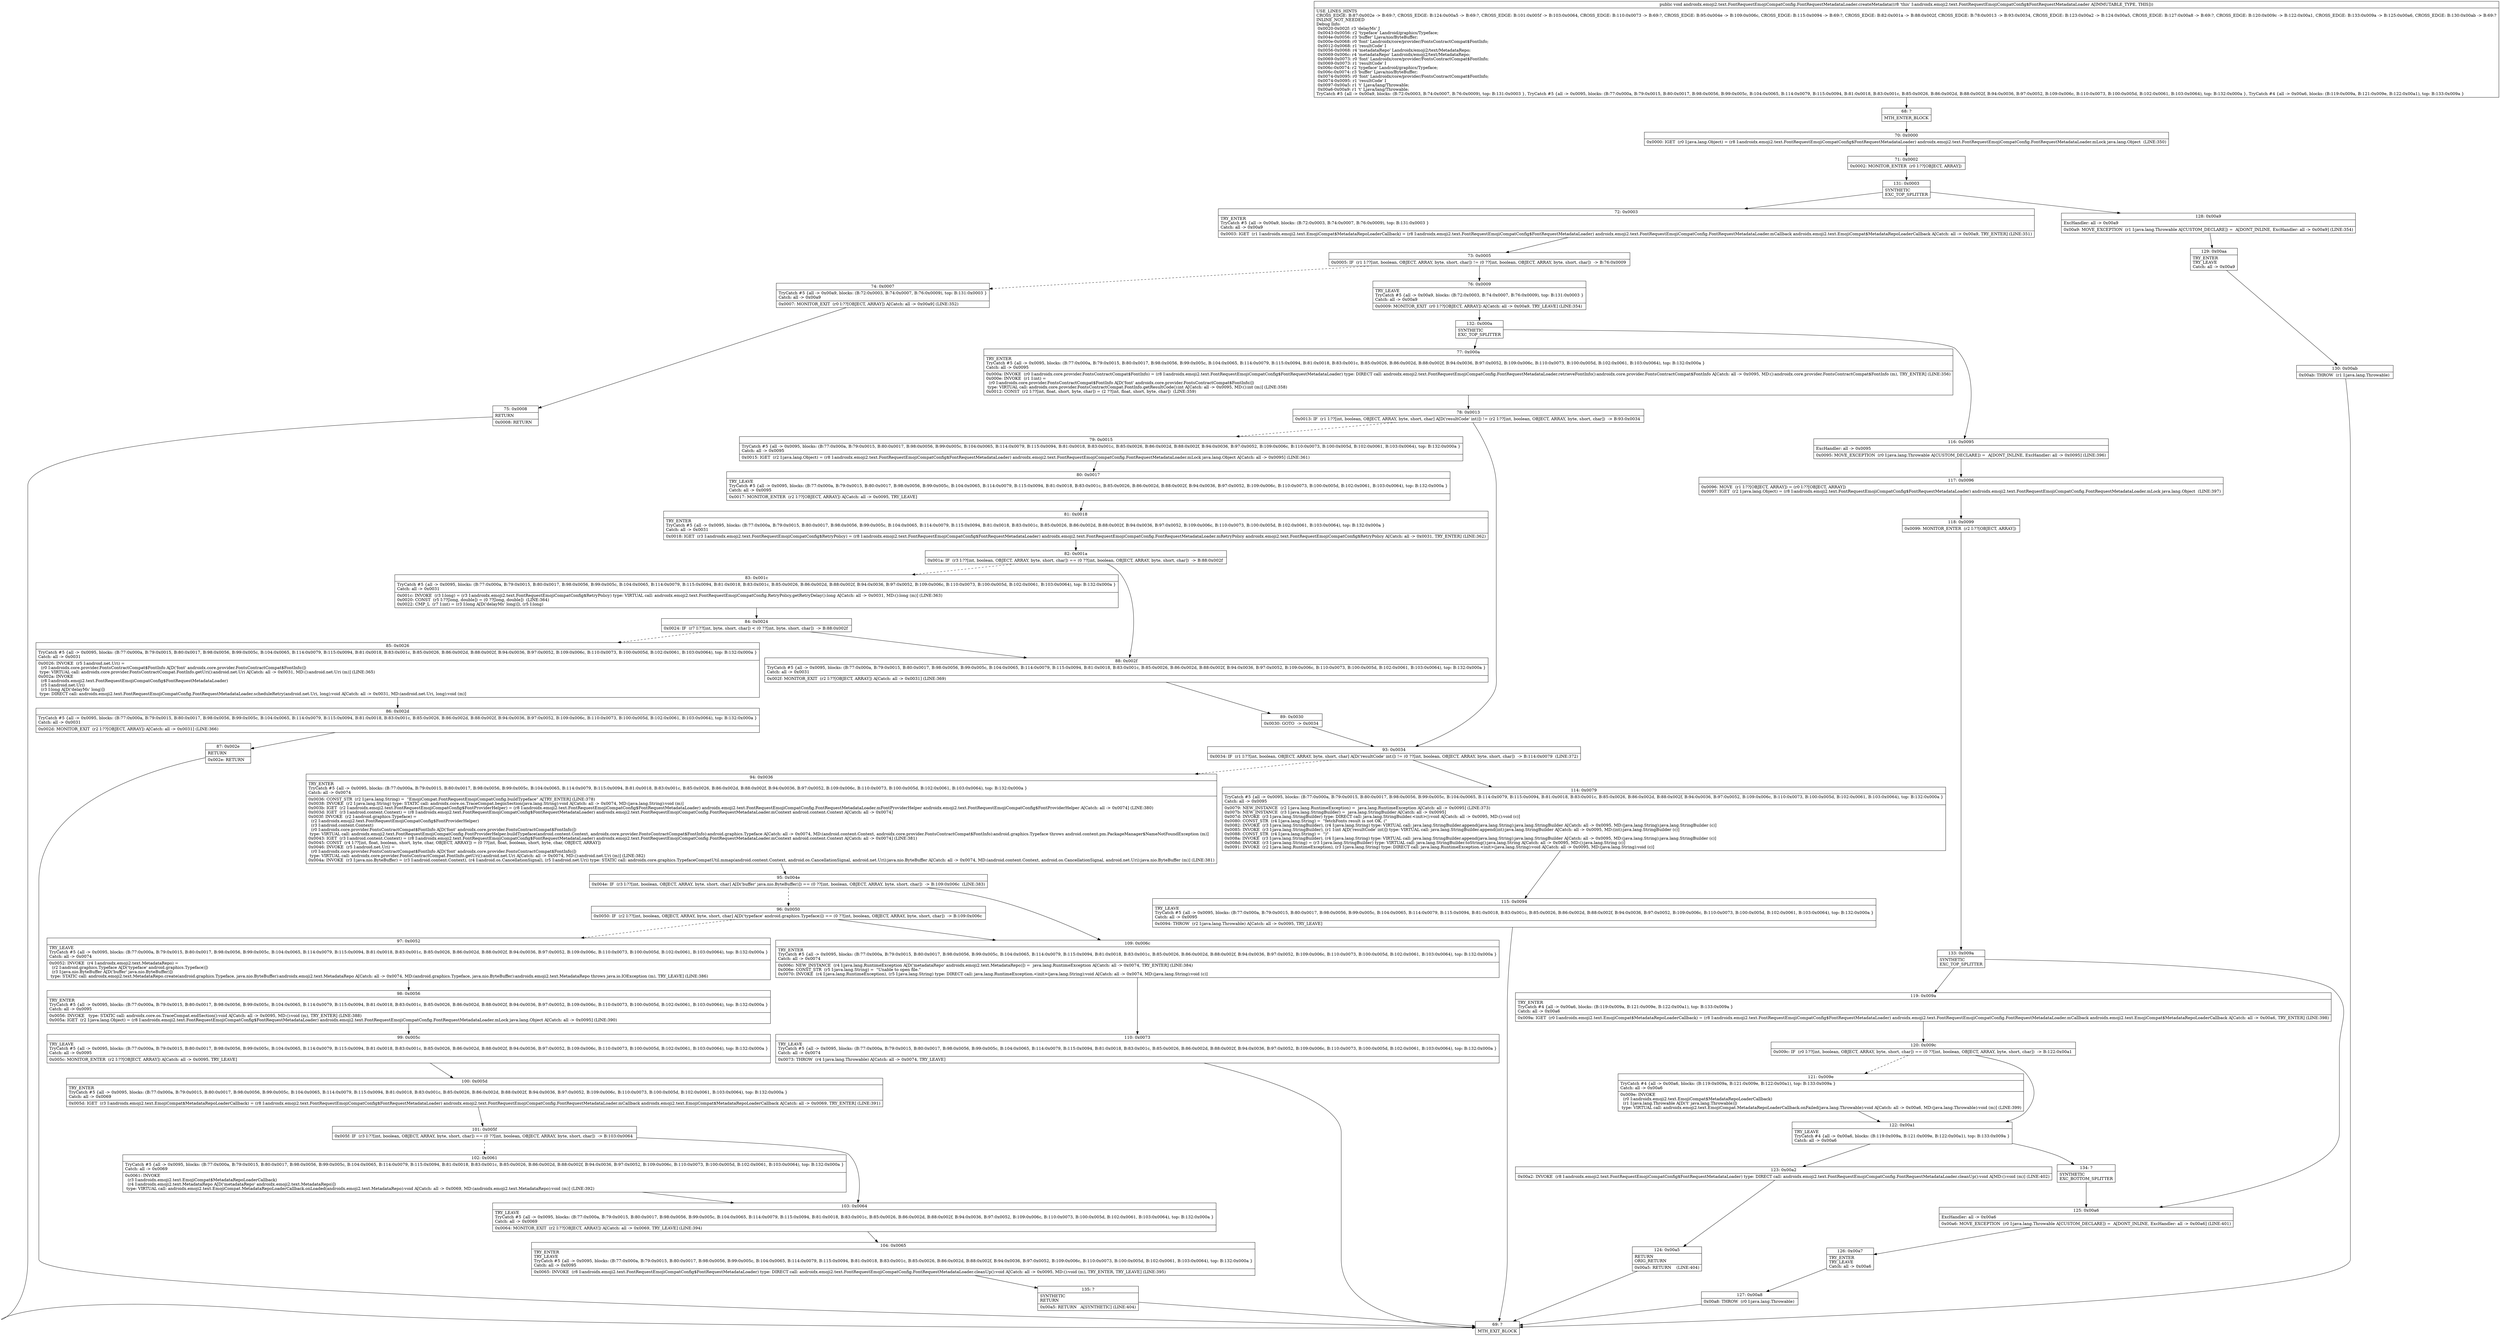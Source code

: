 digraph "CFG forandroidx.emoji2.text.FontRequestEmojiCompatConfig.FontRequestMetadataLoader.createMetadata()V" {
Node_68 [shape=record,label="{68\:\ ?|MTH_ENTER_BLOCK\l}"];
Node_70 [shape=record,label="{70\:\ 0x0000|0x0000: IGET  (r0 I:java.lang.Object) = (r8 I:androidx.emoji2.text.FontRequestEmojiCompatConfig$FontRequestMetadataLoader) androidx.emoji2.text.FontRequestEmojiCompatConfig.FontRequestMetadataLoader.mLock java.lang.Object  (LINE:350)\l}"];
Node_71 [shape=record,label="{71\:\ 0x0002|0x0002: MONITOR_ENTER  (r0 I:??[OBJECT, ARRAY]) \l}"];
Node_131 [shape=record,label="{131\:\ 0x0003|SYNTHETIC\lEXC_TOP_SPLITTER\l}"];
Node_72 [shape=record,label="{72\:\ 0x0003|TRY_ENTER\lTryCatch #5 \{all \-\> 0x00a9, blocks: (B:72:0x0003, B:74:0x0007, B:76:0x0009), top: B:131:0x0003 \}\lCatch: all \-\> 0x00a9\l|0x0003: IGET  (r1 I:androidx.emoji2.text.EmojiCompat$MetadataRepoLoaderCallback) = (r8 I:androidx.emoji2.text.FontRequestEmojiCompatConfig$FontRequestMetadataLoader) androidx.emoji2.text.FontRequestEmojiCompatConfig.FontRequestMetadataLoader.mCallback androidx.emoji2.text.EmojiCompat$MetadataRepoLoaderCallback A[Catch: all \-\> 0x00a9, TRY_ENTER] (LINE:351)\l}"];
Node_73 [shape=record,label="{73\:\ 0x0005|0x0005: IF  (r1 I:??[int, boolean, OBJECT, ARRAY, byte, short, char]) != (0 ??[int, boolean, OBJECT, ARRAY, byte, short, char])  \-\> B:76:0x0009 \l}"];
Node_74 [shape=record,label="{74\:\ 0x0007|TryCatch #5 \{all \-\> 0x00a9, blocks: (B:72:0x0003, B:74:0x0007, B:76:0x0009), top: B:131:0x0003 \}\lCatch: all \-\> 0x00a9\l|0x0007: MONITOR_EXIT  (r0 I:??[OBJECT, ARRAY]) A[Catch: all \-\> 0x00a9] (LINE:352)\l}"];
Node_75 [shape=record,label="{75\:\ 0x0008|RETURN\l|0x0008: RETURN   \l}"];
Node_69 [shape=record,label="{69\:\ ?|MTH_EXIT_BLOCK\l}"];
Node_76 [shape=record,label="{76\:\ 0x0009|TRY_LEAVE\lTryCatch #5 \{all \-\> 0x00a9, blocks: (B:72:0x0003, B:74:0x0007, B:76:0x0009), top: B:131:0x0003 \}\lCatch: all \-\> 0x00a9\l|0x0009: MONITOR_EXIT  (r0 I:??[OBJECT, ARRAY]) A[Catch: all \-\> 0x00a9, TRY_LEAVE] (LINE:354)\l}"];
Node_132 [shape=record,label="{132\:\ 0x000a|SYNTHETIC\lEXC_TOP_SPLITTER\l}"];
Node_77 [shape=record,label="{77\:\ 0x000a|TRY_ENTER\lTryCatch #5 \{all \-\> 0x0095, blocks: (B:77:0x000a, B:79:0x0015, B:80:0x0017, B:98:0x0056, B:99:0x005c, B:104:0x0065, B:114:0x0079, B:115:0x0094, B:81:0x0018, B:83:0x001c, B:85:0x0026, B:86:0x002d, B:88:0x002f, B:94:0x0036, B:97:0x0052, B:109:0x006c, B:110:0x0073, B:100:0x005d, B:102:0x0061, B:103:0x0064), top: B:132:0x000a \}\lCatch: all \-\> 0x0095\l|0x000a: INVOKE  (r0 I:androidx.core.provider.FontsContractCompat$FontInfo) = (r8 I:androidx.emoji2.text.FontRequestEmojiCompatConfig$FontRequestMetadataLoader) type: DIRECT call: androidx.emoji2.text.FontRequestEmojiCompatConfig.FontRequestMetadataLoader.retrieveFontInfo():androidx.core.provider.FontsContractCompat$FontInfo A[Catch: all \-\> 0x0095, MD:():androidx.core.provider.FontsContractCompat$FontInfo (m), TRY_ENTER] (LINE:356)\l0x000e: INVOKE  (r1 I:int) = \l  (r0 I:androidx.core.provider.FontsContractCompat$FontInfo A[D('font' androidx.core.provider.FontsContractCompat$FontInfo)])\l type: VIRTUAL call: androidx.core.provider.FontsContractCompat.FontInfo.getResultCode():int A[Catch: all \-\> 0x0095, MD:():int (m)] (LINE:358)\l0x0012: CONST  (r2 I:??[int, float, short, byte, char]) = (2 ??[int, float, short, byte, char])  (LINE:359)\l}"];
Node_78 [shape=record,label="{78\:\ 0x0013|0x0013: IF  (r1 I:??[int, boolean, OBJECT, ARRAY, byte, short, char] A[D('resultCode' int)]) != (r2 I:??[int, boolean, OBJECT, ARRAY, byte, short, char])  \-\> B:93:0x0034 \l}"];
Node_79 [shape=record,label="{79\:\ 0x0015|TryCatch #5 \{all \-\> 0x0095, blocks: (B:77:0x000a, B:79:0x0015, B:80:0x0017, B:98:0x0056, B:99:0x005c, B:104:0x0065, B:114:0x0079, B:115:0x0094, B:81:0x0018, B:83:0x001c, B:85:0x0026, B:86:0x002d, B:88:0x002f, B:94:0x0036, B:97:0x0052, B:109:0x006c, B:110:0x0073, B:100:0x005d, B:102:0x0061, B:103:0x0064), top: B:132:0x000a \}\lCatch: all \-\> 0x0095\l|0x0015: IGET  (r2 I:java.lang.Object) = (r8 I:androidx.emoji2.text.FontRequestEmojiCompatConfig$FontRequestMetadataLoader) androidx.emoji2.text.FontRequestEmojiCompatConfig.FontRequestMetadataLoader.mLock java.lang.Object A[Catch: all \-\> 0x0095] (LINE:361)\l}"];
Node_80 [shape=record,label="{80\:\ 0x0017|TRY_LEAVE\lTryCatch #5 \{all \-\> 0x0095, blocks: (B:77:0x000a, B:79:0x0015, B:80:0x0017, B:98:0x0056, B:99:0x005c, B:104:0x0065, B:114:0x0079, B:115:0x0094, B:81:0x0018, B:83:0x001c, B:85:0x0026, B:86:0x002d, B:88:0x002f, B:94:0x0036, B:97:0x0052, B:109:0x006c, B:110:0x0073, B:100:0x005d, B:102:0x0061, B:103:0x0064), top: B:132:0x000a \}\lCatch: all \-\> 0x0095\l|0x0017: MONITOR_ENTER  (r2 I:??[OBJECT, ARRAY]) A[Catch: all \-\> 0x0095, TRY_LEAVE]\l}"];
Node_81 [shape=record,label="{81\:\ 0x0018|TRY_ENTER\lTryCatch #5 \{all \-\> 0x0095, blocks: (B:77:0x000a, B:79:0x0015, B:80:0x0017, B:98:0x0056, B:99:0x005c, B:104:0x0065, B:114:0x0079, B:115:0x0094, B:81:0x0018, B:83:0x001c, B:85:0x0026, B:86:0x002d, B:88:0x002f, B:94:0x0036, B:97:0x0052, B:109:0x006c, B:110:0x0073, B:100:0x005d, B:102:0x0061, B:103:0x0064), top: B:132:0x000a \}\lCatch: all \-\> 0x0031\l|0x0018: IGET  (r3 I:androidx.emoji2.text.FontRequestEmojiCompatConfig$RetryPolicy) = (r8 I:androidx.emoji2.text.FontRequestEmojiCompatConfig$FontRequestMetadataLoader) androidx.emoji2.text.FontRequestEmojiCompatConfig.FontRequestMetadataLoader.mRetryPolicy androidx.emoji2.text.FontRequestEmojiCompatConfig$RetryPolicy A[Catch: all \-\> 0x0031, TRY_ENTER] (LINE:362)\l}"];
Node_82 [shape=record,label="{82\:\ 0x001a|0x001a: IF  (r3 I:??[int, boolean, OBJECT, ARRAY, byte, short, char]) == (0 ??[int, boolean, OBJECT, ARRAY, byte, short, char])  \-\> B:88:0x002f \l}"];
Node_83 [shape=record,label="{83\:\ 0x001c|TryCatch #5 \{all \-\> 0x0095, blocks: (B:77:0x000a, B:79:0x0015, B:80:0x0017, B:98:0x0056, B:99:0x005c, B:104:0x0065, B:114:0x0079, B:115:0x0094, B:81:0x0018, B:83:0x001c, B:85:0x0026, B:86:0x002d, B:88:0x002f, B:94:0x0036, B:97:0x0052, B:109:0x006c, B:110:0x0073, B:100:0x005d, B:102:0x0061, B:103:0x0064), top: B:132:0x000a \}\lCatch: all \-\> 0x0031\l|0x001c: INVOKE  (r3 I:long) = (r3 I:androidx.emoji2.text.FontRequestEmojiCompatConfig$RetryPolicy) type: VIRTUAL call: androidx.emoji2.text.FontRequestEmojiCompatConfig.RetryPolicy.getRetryDelay():long A[Catch: all \-\> 0x0031, MD:():long (m)] (LINE:363)\l0x0020: CONST  (r5 I:??[long, double]) = (0 ??[long, double])  (LINE:364)\l0x0022: CMP_L  (r7 I:int) = (r3 I:long A[D('delayMs' long)]), (r5 I:long) \l}"];
Node_84 [shape=record,label="{84\:\ 0x0024|0x0024: IF  (r7 I:??[int, byte, short, char]) \< (0 ??[int, byte, short, char])  \-\> B:88:0x002f \l}"];
Node_85 [shape=record,label="{85\:\ 0x0026|TryCatch #5 \{all \-\> 0x0095, blocks: (B:77:0x000a, B:79:0x0015, B:80:0x0017, B:98:0x0056, B:99:0x005c, B:104:0x0065, B:114:0x0079, B:115:0x0094, B:81:0x0018, B:83:0x001c, B:85:0x0026, B:86:0x002d, B:88:0x002f, B:94:0x0036, B:97:0x0052, B:109:0x006c, B:110:0x0073, B:100:0x005d, B:102:0x0061, B:103:0x0064), top: B:132:0x000a \}\lCatch: all \-\> 0x0031\l|0x0026: INVOKE  (r5 I:android.net.Uri) = \l  (r0 I:androidx.core.provider.FontsContractCompat$FontInfo A[D('font' androidx.core.provider.FontsContractCompat$FontInfo)])\l type: VIRTUAL call: androidx.core.provider.FontsContractCompat.FontInfo.getUri():android.net.Uri A[Catch: all \-\> 0x0031, MD:():android.net.Uri (m)] (LINE:365)\l0x002a: INVOKE  \l  (r8 I:androidx.emoji2.text.FontRequestEmojiCompatConfig$FontRequestMetadataLoader)\l  (r5 I:android.net.Uri)\l  (r3 I:long A[D('delayMs' long)])\l type: DIRECT call: androidx.emoji2.text.FontRequestEmojiCompatConfig.FontRequestMetadataLoader.scheduleRetry(android.net.Uri, long):void A[Catch: all \-\> 0x0031, MD:(android.net.Uri, long):void (m)]\l}"];
Node_86 [shape=record,label="{86\:\ 0x002d|TryCatch #5 \{all \-\> 0x0095, blocks: (B:77:0x000a, B:79:0x0015, B:80:0x0017, B:98:0x0056, B:99:0x005c, B:104:0x0065, B:114:0x0079, B:115:0x0094, B:81:0x0018, B:83:0x001c, B:85:0x0026, B:86:0x002d, B:88:0x002f, B:94:0x0036, B:97:0x0052, B:109:0x006c, B:110:0x0073, B:100:0x005d, B:102:0x0061, B:103:0x0064), top: B:132:0x000a \}\lCatch: all \-\> 0x0031\l|0x002d: MONITOR_EXIT  (r2 I:??[OBJECT, ARRAY]) A[Catch: all \-\> 0x0031] (LINE:366)\l}"];
Node_87 [shape=record,label="{87\:\ 0x002e|RETURN\l|0x002e: RETURN   \l}"];
Node_88 [shape=record,label="{88\:\ 0x002f|TryCatch #5 \{all \-\> 0x0095, blocks: (B:77:0x000a, B:79:0x0015, B:80:0x0017, B:98:0x0056, B:99:0x005c, B:104:0x0065, B:114:0x0079, B:115:0x0094, B:81:0x0018, B:83:0x001c, B:85:0x0026, B:86:0x002d, B:88:0x002f, B:94:0x0036, B:97:0x0052, B:109:0x006c, B:110:0x0073, B:100:0x005d, B:102:0x0061, B:103:0x0064), top: B:132:0x000a \}\lCatch: all \-\> 0x0031\l|0x002f: MONITOR_EXIT  (r2 I:??[OBJECT, ARRAY]) A[Catch: all \-\> 0x0031] (LINE:369)\l}"];
Node_89 [shape=record,label="{89\:\ 0x0030|0x0030: GOTO  \-\> 0x0034 \l}"];
Node_93 [shape=record,label="{93\:\ 0x0034|0x0034: IF  (r1 I:??[int, boolean, OBJECT, ARRAY, byte, short, char] A[D('resultCode' int)]) != (0 ??[int, boolean, OBJECT, ARRAY, byte, short, char])  \-\> B:114:0x0079  (LINE:372)\l}"];
Node_94 [shape=record,label="{94\:\ 0x0036|TRY_ENTER\lTryCatch #5 \{all \-\> 0x0095, blocks: (B:77:0x000a, B:79:0x0015, B:80:0x0017, B:98:0x0056, B:99:0x005c, B:104:0x0065, B:114:0x0079, B:115:0x0094, B:81:0x0018, B:83:0x001c, B:85:0x0026, B:86:0x002d, B:88:0x002f, B:94:0x0036, B:97:0x0052, B:109:0x006c, B:110:0x0073, B:100:0x005d, B:102:0x0061, B:103:0x0064), top: B:132:0x000a \}\lCatch: all \-\> 0x0074\l|0x0036: CONST_STR  (r2 I:java.lang.String) =  \"EmojiCompat.FontRequestEmojiCompatConfig.buildTypeface\" A[TRY_ENTER] (LINE:378)\l0x0038: INVOKE  (r2 I:java.lang.String) type: STATIC call: androidx.core.os.TraceCompat.beginSection(java.lang.String):void A[Catch: all \-\> 0x0074, MD:(java.lang.String):void (m)]\l0x003b: IGET  (r2 I:androidx.emoji2.text.FontRequestEmojiCompatConfig$FontProviderHelper) = (r8 I:androidx.emoji2.text.FontRequestEmojiCompatConfig$FontRequestMetadataLoader) androidx.emoji2.text.FontRequestEmojiCompatConfig.FontRequestMetadataLoader.mFontProviderHelper androidx.emoji2.text.FontRequestEmojiCompatConfig$FontProviderHelper A[Catch: all \-\> 0x0074] (LINE:380)\l0x003d: IGET  (r3 I:android.content.Context) = (r8 I:androidx.emoji2.text.FontRequestEmojiCompatConfig$FontRequestMetadataLoader) androidx.emoji2.text.FontRequestEmojiCompatConfig.FontRequestMetadataLoader.mContext android.content.Context A[Catch: all \-\> 0x0074]\l0x003f: INVOKE  (r2 I:android.graphics.Typeface) = \l  (r2 I:androidx.emoji2.text.FontRequestEmojiCompatConfig$FontProviderHelper)\l  (r3 I:android.content.Context)\l  (r0 I:androidx.core.provider.FontsContractCompat$FontInfo A[D('font' androidx.core.provider.FontsContractCompat$FontInfo)])\l type: VIRTUAL call: androidx.emoji2.text.FontRequestEmojiCompatConfig.FontProviderHelper.buildTypeface(android.content.Context, androidx.core.provider.FontsContractCompat$FontInfo):android.graphics.Typeface A[Catch: all \-\> 0x0074, MD:(android.content.Context, androidx.core.provider.FontsContractCompat$FontInfo):android.graphics.Typeface throws android.content.pm.PackageManager$NameNotFoundException (m)]\l0x0043: IGET  (r3 I:android.content.Context) = (r8 I:androidx.emoji2.text.FontRequestEmojiCompatConfig$FontRequestMetadataLoader) androidx.emoji2.text.FontRequestEmojiCompatConfig.FontRequestMetadataLoader.mContext android.content.Context A[Catch: all \-\> 0x0074] (LINE:381)\l0x0045: CONST  (r4 I:??[int, float, boolean, short, byte, char, OBJECT, ARRAY]) = (0 ??[int, float, boolean, short, byte, char, OBJECT, ARRAY]) \l0x0046: INVOKE  (r5 I:android.net.Uri) = \l  (r0 I:androidx.core.provider.FontsContractCompat$FontInfo A[D('font' androidx.core.provider.FontsContractCompat$FontInfo)])\l type: VIRTUAL call: androidx.core.provider.FontsContractCompat.FontInfo.getUri():android.net.Uri A[Catch: all \-\> 0x0074, MD:():android.net.Uri (m)] (LINE:382)\l0x004a: INVOKE  (r3 I:java.nio.ByteBuffer) = (r3 I:android.content.Context), (r4 I:android.os.CancellationSignal), (r5 I:android.net.Uri) type: STATIC call: androidx.core.graphics.TypefaceCompatUtil.mmap(android.content.Context, android.os.CancellationSignal, android.net.Uri):java.nio.ByteBuffer A[Catch: all \-\> 0x0074, MD:(android.content.Context, android.os.CancellationSignal, android.net.Uri):java.nio.ByteBuffer (m)] (LINE:381)\l}"];
Node_95 [shape=record,label="{95\:\ 0x004e|0x004e: IF  (r3 I:??[int, boolean, OBJECT, ARRAY, byte, short, char] A[D('buffer' java.nio.ByteBuffer)]) == (0 ??[int, boolean, OBJECT, ARRAY, byte, short, char])  \-\> B:109:0x006c  (LINE:383)\l}"];
Node_96 [shape=record,label="{96\:\ 0x0050|0x0050: IF  (r2 I:??[int, boolean, OBJECT, ARRAY, byte, short, char] A[D('typeface' android.graphics.Typeface)]) == (0 ??[int, boolean, OBJECT, ARRAY, byte, short, char])  \-\> B:109:0x006c \l}"];
Node_97 [shape=record,label="{97\:\ 0x0052|TRY_LEAVE\lTryCatch #5 \{all \-\> 0x0095, blocks: (B:77:0x000a, B:79:0x0015, B:80:0x0017, B:98:0x0056, B:99:0x005c, B:104:0x0065, B:114:0x0079, B:115:0x0094, B:81:0x0018, B:83:0x001c, B:85:0x0026, B:86:0x002d, B:88:0x002f, B:94:0x0036, B:97:0x0052, B:109:0x006c, B:110:0x0073, B:100:0x005d, B:102:0x0061, B:103:0x0064), top: B:132:0x000a \}\lCatch: all \-\> 0x0074\l|0x0052: INVOKE  (r4 I:androidx.emoji2.text.MetadataRepo) = \l  (r2 I:android.graphics.Typeface A[D('typeface' android.graphics.Typeface)])\l  (r3 I:java.nio.ByteBuffer A[D('buffer' java.nio.ByteBuffer)])\l type: STATIC call: androidx.emoji2.text.MetadataRepo.create(android.graphics.Typeface, java.nio.ByteBuffer):androidx.emoji2.text.MetadataRepo A[Catch: all \-\> 0x0074, MD:(android.graphics.Typeface, java.nio.ByteBuffer):androidx.emoji2.text.MetadataRepo throws java.io.IOException (m), TRY_LEAVE] (LINE:386)\l}"];
Node_98 [shape=record,label="{98\:\ 0x0056|TRY_ENTER\lTryCatch #5 \{all \-\> 0x0095, blocks: (B:77:0x000a, B:79:0x0015, B:80:0x0017, B:98:0x0056, B:99:0x005c, B:104:0x0065, B:114:0x0079, B:115:0x0094, B:81:0x0018, B:83:0x001c, B:85:0x0026, B:86:0x002d, B:88:0x002f, B:94:0x0036, B:97:0x0052, B:109:0x006c, B:110:0x0073, B:100:0x005d, B:102:0x0061, B:103:0x0064), top: B:132:0x000a \}\lCatch: all \-\> 0x0095\l|0x0056: INVOKE   type: STATIC call: androidx.core.os.TraceCompat.endSection():void A[Catch: all \-\> 0x0095, MD:():void (m), TRY_ENTER] (LINE:388)\l0x005a: IGET  (r2 I:java.lang.Object) = (r8 I:androidx.emoji2.text.FontRequestEmojiCompatConfig$FontRequestMetadataLoader) androidx.emoji2.text.FontRequestEmojiCompatConfig.FontRequestMetadataLoader.mLock java.lang.Object A[Catch: all \-\> 0x0095] (LINE:390)\l}"];
Node_99 [shape=record,label="{99\:\ 0x005c|TRY_LEAVE\lTryCatch #5 \{all \-\> 0x0095, blocks: (B:77:0x000a, B:79:0x0015, B:80:0x0017, B:98:0x0056, B:99:0x005c, B:104:0x0065, B:114:0x0079, B:115:0x0094, B:81:0x0018, B:83:0x001c, B:85:0x0026, B:86:0x002d, B:88:0x002f, B:94:0x0036, B:97:0x0052, B:109:0x006c, B:110:0x0073, B:100:0x005d, B:102:0x0061, B:103:0x0064), top: B:132:0x000a \}\lCatch: all \-\> 0x0095\l|0x005c: MONITOR_ENTER  (r2 I:??[OBJECT, ARRAY]) A[Catch: all \-\> 0x0095, TRY_LEAVE]\l}"];
Node_100 [shape=record,label="{100\:\ 0x005d|TRY_ENTER\lTryCatch #5 \{all \-\> 0x0095, blocks: (B:77:0x000a, B:79:0x0015, B:80:0x0017, B:98:0x0056, B:99:0x005c, B:104:0x0065, B:114:0x0079, B:115:0x0094, B:81:0x0018, B:83:0x001c, B:85:0x0026, B:86:0x002d, B:88:0x002f, B:94:0x0036, B:97:0x0052, B:109:0x006c, B:110:0x0073, B:100:0x005d, B:102:0x0061, B:103:0x0064), top: B:132:0x000a \}\lCatch: all \-\> 0x0069\l|0x005d: IGET  (r3 I:androidx.emoji2.text.EmojiCompat$MetadataRepoLoaderCallback) = (r8 I:androidx.emoji2.text.FontRequestEmojiCompatConfig$FontRequestMetadataLoader) androidx.emoji2.text.FontRequestEmojiCompatConfig.FontRequestMetadataLoader.mCallback androidx.emoji2.text.EmojiCompat$MetadataRepoLoaderCallback A[Catch: all \-\> 0x0069, TRY_ENTER] (LINE:391)\l}"];
Node_101 [shape=record,label="{101\:\ 0x005f|0x005f: IF  (r3 I:??[int, boolean, OBJECT, ARRAY, byte, short, char]) == (0 ??[int, boolean, OBJECT, ARRAY, byte, short, char])  \-\> B:103:0x0064 \l}"];
Node_102 [shape=record,label="{102\:\ 0x0061|TryCatch #5 \{all \-\> 0x0095, blocks: (B:77:0x000a, B:79:0x0015, B:80:0x0017, B:98:0x0056, B:99:0x005c, B:104:0x0065, B:114:0x0079, B:115:0x0094, B:81:0x0018, B:83:0x001c, B:85:0x0026, B:86:0x002d, B:88:0x002f, B:94:0x0036, B:97:0x0052, B:109:0x006c, B:110:0x0073, B:100:0x005d, B:102:0x0061, B:103:0x0064), top: B:132:0x000a \}\lCatch: all \-\> 0x0069\l|0x0061: INVOKE  \l  (r3 I:androidx.emoji2.text.EmojiCompat$MetadataRepoLoaderCallback)\l  (r4 I:androidx.emoji2.text.MetadataRepo A[D('metadataRepo' androidx.emoji2.text.MetadataRepo)])\l type: VIRTUAL call: androidx.emoji2.text.EmojiCompat.MetadataRepoLoaderCallback.onLoaded(androidx.emoji2.text.MetadataRepo):void A[Catch: all \-\> 0x0069, MD:(androidx.emoji2.text.MetadataRepo):void (m)] (LINE:392)\l}"];
Node_103 [shape=record,label="{103\:\ 0x0064|TRY_LEAVE\lTryCatch #5 \{all \-\> 0x0095, blocks: (B:77:0x000a, B:79:0x0015, B:80:0x0017, B:98:0x0056, B:99:0x005c, B:104:0x0065, B:114:0x0079, B:115:0x0094, B:81:0x0018, B:83:0x001c, B:85:0x0026, B:86:0x002d, B:88:0x002f, B:94:0x0036, B:97:0x0052, B:109:0x006c, B:110:0x0073, B:100:0x005d, B:102:0x0061, B:103:0x0064), top: B:132:0x000a \}\lCatch: all \-\> 0x0069\l|0x0064: MONITOR_EXIT  (r2 I:??[OBJECT, ARRAY]) A[Catch: all \-\> 0x0069, TRY_LEAVE] (LINE:394)\l}"];
Node_104 [shape=record,label="{104\:\ 0x0065|TRY_ENTER\lTRY_LEAVE\lTryCatch #5 \{all \-\> 0x0095, blocks: (B:77:0x000a, B:79:0x0015, B:80:0x0017, B:98:0x0056, B:99:0x005c, B:104:0x0065, B:114:0x0079, B:115:0x0094, B:81:0x0018, B:83:0x001c, B:85:0x0026, B:86:0x002d, B:88:0x002f, B:94:0x0036, B:97:0x0052, B:109:0x006c, B:110:0x0073, B:100:0x005d, B:102:0x0061, B:103:0x0064), top: B:132:0x000a \}\lCatch: all \-\> 0x0095\l|0x0065: INVOKE  (r8 I:androidx.emoji2.text.FontRequestEmojiCompatConfig$FontRequestMetadataLoader) type: DIRECT call: androidx.emoji2.text.FontRequestEmojiCompatConfig.FontRequestMetadataLoader.cleanUp():void A[Catch: all \-\> 0x0095, MD:():void (m), TRY_ENTER, TRY_LEAVE] (LINE:395)\l}"];
Node_135 [shape=record,label="{135\:\ ?|SYNTHETIC\lRETURN\l|0x00a5: RETURN   A[SYNTHETIC] (LINE:404)\l}"];
Node_109 [shape=record,label="{109\:\ 0x006c|TRY_ENTER\lTryCatch #5 \{all \-\> 0x0095, blocks: (B:77:0x000a, B:79:0x0015, B:80:0x0017, B:98:0x0056, B:99:0x005c, B:104:0x0065, B:114:0x0079, B:115:0x0094, B:81:0x0018, B:83:0x001c, B:85:0x0026, B:86:0x002d, B:88:0x002f, B:94:0x0036, B:97:0x0052, B:109:0x006c, B:110:0x0073, B:100:0x005d, B:102:0x0061, B:103:0x0064), top: B:132:0x000a \}\lCatch: all \-\> 0x0074\l|0x006c: NEW_INSTANCE  (r4 I:java.lang.RuntimeException A[D('metadataRepo' androidx.emoji2.text.MetadataRepo)]) =  java.lang.RuntimeException A[Catch: all \-\> 0x0074, TRY_ENTER] (LINE:384)\l0x006e: CONST_STR  (r5 I:java.lang.String) =  \"Unable to open file.\" \l0x0070: INVOKE  (r4 I:java.lang.RuntimeException), (r5 I:java.lang.String) type: DIRECT call: java.lang.RuntimeException.\<init\>(java.lang.String):void A[Catch: all \-\> 0x0074, MD:(java.lang.String):void (c)]\l}"];
Node_110 [shape=record,label="{110\:\ 0x0073|TRY_LEAVE\lTryCatch #5 \{all \-\> 0x0095, blocks: (B:77:0x000a, B:79:0x0015, B:80:0x0017, B:98:0x0056, B:99:0x005c, B:104:0x0065, B:114:0x0079, B:115:0x0094, B:81:0x0018, B:83:0x001c, B:85:0x0026, B:86:0x002d, B:88:0x002f, B:94:0x0036, B:97:0x0052, B:109:0x006c, B:110:0x0073, B:100:0x005d, B:102:0x0061, B:103:0x0064), top: B:132:0x000a \}\lCatch: all \-\> 0x0074\l|0x0073: THROW  (r4 I:java.lang.Throwable) A[Catch: all \-\> 0x0074, TRY_LEAVE]\l}"];
Node_114 [shape=record,label="{114\:\ 0x0079|TryCatch #5 \{all \-\> 0x0095, blocks: (B:77:0x000a, B:79:0x0015, B:80:0x0017, B:98:0x0056, B:99:0x005c, B:104:0x0065, B:114:0x0079, B:115:0x0094, B:81:0x0018, B:83:0x001c, B:85:0x0026, B:86:0x002d, B:88:0x002f, B:94:0x0036, B:97:0x0052, B:109:0x006c, B:110:0x0073, B:100:0x005d, B:102:0x0061, B:103:0x0064), top: B:132:0x000a \}\lCatch: all \-\> 0x0095\l|0x0079: NEW_INSTANCE  (r2 I:java.lang.RuntimeException) =  java.lang.RuntimeException A[Catch: all \-\> 0x0095] (LINE:373)\l0x007b: NEW_INSTANCE  (r3 I:java.lang.StringBuilder) =  java.lang.StringBuilder A[Catch: all \-\> 0x0095]\l0x007d: INVOKE  (r3 I:java.lang.StringBuilder) type: DIRECT call: java.lang.StringBuilder.\<init\>():void A[Catch: all \-\> 0x0095, MD:():void (c)]\l0x0080: CONST_STR  (r4 I:java.lang.String) =  \"fetchFonts result is not OK. (\" \l0x0082: INVOKE  (r3 I:java.lang.StringBuilder), (r4 I:java.lang.String) type: VIRTUAL call: java.lang.StringBuilder.append(java.lang.String):java.lang.StringBuilder A[Catch: all \-\> 0x0095, MD:(java.lang.String):java.lang.StringBuilder (c)]\l0x0085: INVOKE  (r3 I:java.lang.StringBuilder), (r1 I:int A[D('resultCode' int)]) type: VIRTUAL call: java.lang.StringBuilder.append(int):java.lang.StringBuilder A[Catch: all \-\> 0x0095, MD:(int):java.lang.StringBuilder (c)]\l0x0088: CONST_STR  (r4 I:java.lang.String) =  \")\" \l0x008a: INVOKE  (r3 I:java.lang.StringBuilder), (r4 I:java.lang.String) type: VIRTUAL call: java.lang.StringBuilder.append(java.lang.String):java.lang.StringBuilder A[Catch: all \-\> 0x0095, MD:(java.lang.String):java.lang.StringBuilder (c)]\l0x008d: INVOKE  (r3 I:java.lang.String) = (r3 I:java.lang.StringBuilder) type: VIRTUAL call: java.lang.StringBuilder.toString():java.lang.String A[Catch: all \-\> 0x0095, MD:():java.lang.String (c)]\l0x0091: INVOKE  (r2 I:java.lang.RuntimeException), (r3 I:java.lang.String) type: DIRECT call: java.lang.RuntimeException.\<init\>(java.lang.String):void A[Catch: all \-\> 0x0095, MD:(java.lang.String):void (c)]\l}"];
Node_115 [shape=record,label="{115\:\ 0x0094|TRY_LEAVE\lTryCatch #5 \{all \-\> 0x0095, blocks: (B:77:0x000a, B:79:0x0015, B:80:0x0017, B:98:0x0056, B:99:0x005c, B:104:0x0065, B:114:0x0079, B:115:0x0094, B:81:0x0018, B:83:0x001c, B:85:0x0026, B:86:0x002d, B:88:0x002f, B:94:0x0036, B:97:0x0052, B:109:0x006c, B:110:0x0073, B:100:0x005d, B:102:0x0061, B:103:0x0064), top: B:132:0x000a \}\lCatch: all \-\> 0x0095\l|0x0094: THROW  (r2 I:java.lang.Throwable) A[Catch: all \-\> 0x0095, TRY_LEAVE]\l}"];
Node_116 [shape=record,label="{116\:\ 0x0095|ExcHandler: all \-\> 0x0095\l|0x0095: MOVE_EXCEPTION  (r0 I:java.lang.Throwable A[CUSTOM_DECLARE]) =  A[DONT_INLINE, ExcHandler: all \-\> 0x0095] (LINE:396)\l}"];
Node_117 [shape=record,label="{117\:\ 0x0096|0x0096: MOVE  (r1 I:??[OBJECT, ARRAY]) = (r0 I:??[OBJECT, ARRAY]) \l0x0097: IGET  (r2 I:java.lang.Object) = (r8 I:androidx.emoji2.text.FontRequestEmojiCompatConfig$FontRequestMetadataLoader) androidx.emoji2.text.FontRequestEmojiCompatConfig.FontRequestMetadataLoader.mLock java.lang.Object  (LINE:397)\l}"];
Node_118 [shape=record,label="{118\:\ 0x0099|0x0099: MONITOR_ENTER  (r2 I:??[OBJECT, ARRAY]) \l}"];
Node_133 [shape=record,label="{133\:\ 0x009a|SYNTHETIC\lEXC_TOP_SPLITTER\l}"];
Node_119 [shape=record,label="{119\:\ 0x009a|TRY_ENTER\lTryCatch #4 \{all \-\> 0x00a6, blocks: (B:119:0x009a, B:121:0x009e, B:122:0x00a1), top: B:133:0x009a \}\lCatch: all \-\> 0x00a6\l|0x009a: IGET  (r0 I:androidx.emoji2.text.EmojiCompat$MetadataRepoLoaderCallback) = (r8 I:androidx.emoji2.text.FontRequestEmojiCompatConfig$FontRequestMetadataLoader) androidx.emoji2.text.FontRequestEmojiCompatConfig.FontRequestMetadataLoader.mCallback androidx.emoji2.text.EmojiCompat$MetadataRepoLoaderCallback A[Catch: all \-\> 0x00a6, TRY_ENTER] (LINE:398)\l}"];
Node_120 [shape=record,label="{120\:\ 0x009c|0x009c: IF  (r0 I:??[int, boolean, OBJECT, ARRAY, byte, short, char]) == (0 ??[int, boolean, OBJECT, ARRAY, byte, short, char])  \-\> B:122:0x00a1 \l}"];
Node_121 [shape=record,label="{121\:\ 0x009e|TryCatch #4 \{all \-\> 0x00a6, blocks: (B:119:0x009a, B:121:0x009e, B:122:0x00a1), top: B:133:0x009a \}\lCatch: all \-\> 0x00a6\l|0x009e: INVOKE  \l  (r0 I:androidx.emoji2.text.EmojiCompat$MetadataRepoLoaderCallback)\l  (r1 I:java.lang.Throwable A[D('t' java.lang.Throwable)])\l type: VIRTUAL call: androidx.emoji2.text.EmojiCompat.MetadataRepoLoaderCallback.onFailed(java.lang.Throwable):void A[Catch: all \-\> 0x00a6, MD:(java.lang.Throwable):void (m)] (LINE:399)\l}"];
Node_122 [shape=record,label="{122\:\ 0x00a1|TRY_LEAVE\lTryCatch #4 \{all \-\> 0x00a6, blocks: (B:119:0x009a, B:121:0x009e, B:122:0x00a1), top: B:133:0x009a \}\lCatch: all \-\> 0x00a6\l}"];
Node_123 [shape=record,label="{123\:\ 0x00a2|0x00a2: INVOKE  (r8 I:androidx.emoji2.text.FontRequestEmojiCompatConfig$FontRequestMetadataLoader) type: DIRECT call: androidx.emoji2.text.FontRequestEmojiCompatConfig.FontRequestMetadataLoader.cleanUp():void A[MD:():void (m)] (LINE:402)\l}"];
Node_124 [shape=record,label="{124\:\ 0x00a5|RETURN\lORIG_RETURN\l|0x00a5: RETURN    (LINE:404)\l}"];
Node_134 [shape=record,label="{134\:\ ?|SYNTHETIC\lEXC_BOTTOM_SPLITTER\l}"];
Node_125 [shape=record,label="{125\:\ 0x00a6|ExcHandler: all \-\> 0x00a6\l|0x00a6: MOVE_EXCEPTION  (r0 I:java.lang.Throwable A[CUSTOM_DECLARE]) =  A[DONT_INLINE, ExcHandler: all \-\> 0x00a6] (LINE:401)\l}"];
Node_126 [shape=record,label="{126\:\ 0x00a7|TRY_ENTER\lTRY_LEAVE\lCatch: all \-\> 0x00a6\l}"];
Node_127 [shape=record,label="{127\:\ 0x00a8|0x00a8: THROW  (r0 I:java.lang.Throwable) \l}"];
Node_128 [shape=record,label="{128\:\ 0x00a9|ExcHandler: all \-\> 0x00a9\l|0x00a9: MOVE_EXCEPTION  (r1 I:java.lang.Throwable A[CUSTOM_DECLARE]) =  A[DONT_INLINE, ExcHandler: all \-\> 0x00a9] (LINE:354)\l}"];
Node_129 [shape=record,label="{129\:\ 0x00aa|TRY_ENTER\lTRY_LEAVE\lCatch: all \-\> 0x00a9\l}"];
Node_130 [shape=record,label="{130\:\ 0x00ab|0x00ab: THROW  (r1 I:java.lang.Throwable) \l}"];
MethodNode[shape=record,label="{public void androidx.emoji2.text.FontRequestEmojiCompatConfig.FontRequestMetadataLoader.createMetadata((r8 'this' I:androidx.emoji2.text.FontRequestEmojiCompatConfig$FontRequestMetadataLoader A[IMMUTABLE_TYPE, THIS]))  | USE_LINES_HINTS\lCROSS_EDGE: B:87:0x002e \-\> B:69:?, CROSS_EDGE: B:124:0x00a5 \-\> B:69:?, CROSS_EDGE: B:101:0x005f \-\> B:103:0x0064, CROSS_EDGE: B:110:0x0073 \-\> B:69:?, CROSS_EDGE: B:95:0x004e \-\> B:109:0x006c, CROSS_EDGE: B:115:0x0094 \-\> B:69:?, CROSS_EDGE: B:82:0x001a \-\> B:88:0x002f, CROSS_EDGE: B:78:0x0013 \-\> B:93:0x0034, CROSS_EDGE: B:123:0x00a2 \-\> B:124:0x00a5, CROSS_EDGE: B:127:0x00a8 \-\> B:69:?, CROSS_EDGE: B:120:0x009c \-\> B:122:0x00a1, CROSS_EDGE: B:133:0x009a \-\> B:125:0x00a6, CROSS_EDGE: B:130:0x00ab \-\> B:69:?\lINLINE_NOT_NEEDED\lDebug Info:\l  0x0020\-0x002f: r3 'delayMs' J\l  0x0043\-0x0056: r2 'typeface' Landroid\/graphics\/Typeface;\l  0x004e\-0x0056: r3 'buffer' Ljava\/nio\/ByteBuffer;\l  0x000e\-0x0068: r0 'font' Landroidx\/core\/provider\/FontsContractCompat$FontInfo;\l  0x0012\-0x0068: r1 'resultCode' I\l  0x0056\-0x0068: r4 'metadataRepo' Landroidx\/emoji2\/text\/MetadataRepo;\l  0x0069\-0x006c: r4 'metadataRepo' Landroidx\/emoji2\/text\/MetadataRepo;\l  0x0069\-0x0073: r0 'font' Landroidx\/core\/provider\/FontsContractCompat$FontInfo;\l  0x0069\-0x0073: r1 'resultCode' I\l  0x006c\-0x0074: r2 'typeface' Landroid\/graphics\/Typeface;\l  0x006c\-0x0074: r3 'buffer' Ljava\/nio\/ByteBuffer;\l  0x0074\-0x0095: r0 'font' Landroidx\/core\/provider\/FontsContractCompat$FontInfo;\l  0x0074\-0x0095: r1 'resultCode' I\l  0x0097\-0x00a5: r1 't' Ljava\/lang\/Throwable;\l  0x00a6\-0x00a9: r1 't' Ljava\/lang\/Throwable;\lTryCatch #5 \{all \-\> 0x00a9, blocks: (B:72:0x0003, B:74:0x0007, B:76:0x0009), top: B:131:0x0003 \}, TryCatch #5 \{all \-\> 0x0095, blocks: (B:77:0x000a, B:79:0x0015, B:80:0x0017, B:98:0x0056, B:99:0x005c, B:104:0x0065, B:114:0x0079, B:115:0x0094, B:81:0x0018, B:83:0x001c, B:85:0x0026, B:86:0x002d, B:88:0x002f, B:94:0x0036, B:97:0x0052, B:109:0x006c, B:110:0x0073, B:100:0x005d, B:102:0x0061, B:103:0x0064), top: B:132:0x000a \}, TryCatch #4 \{all \-\> 0x00a6, blocks: (B:119:0x009a, B:121:0x009e, B:122:0x00a1), top: B:133:0x009a \}\l}"];
MethodNode -> Node_68;Node_68 -> Node_70;
Node_70 -> Node_71;
Node_71 -> Node_131;
Node_131 -> Node_72;
Node_131 -> Node_128;
Node_72 -> Node_73;
Node_73 -> Node_74[style=dashed];
Node_73 -> Node_76;
Node_74 -> Node_75;
Node_75 -> Node_69;
Node_76 -> Node_132;
Node_132 -> Node_77;
Node_132 -> Node_116;
Node_77 -> Node_78;
Node_78 -> Node_79[style=dashed];
Node_78 -> Node_93;
Node_79 -> Node_80;
Node_80 -> Node_81;
Node_81 -> Node_82;
Node_82 -> Node_83[style=dashed];
Node_82 -> Node_88;
Node_83 -> Node_84;
Node_84 -> Node_85[style=dashed];
Node_84 -> Node_88;
Node_85 -> Node_86;
Node_86 -> Node_87;
Node_87 -> Node_69;
Node_88 -> Node_89;
Node_89 -> Node_93;
Node_93 -> Node_94[style=dashed];
Node_93 -> Node_114;
Node_94 -> Node_95;
Node_95 -> Node_96[style=dashed];
Node_95 -> Node_109;
Node_96 -> Node_97[style=dashed];
Node_96 -> Node_109;
Node_97 -> Node_98;
Node_98 -> Node_99;
Node_99 -> Node_100;
Node_100 -> Node_101;
Node_101 -> Node_102[style=dashed];
Node_101 -> Node_103;
Node_102 -> Node_103;
Node_103 -> Node_104;
Node_104 -> Node_135;
Node_135 -> Node_69;
Node_109 -> Node_110;
Node_110 -> Node_69;
Node_114 -> Node_115;
Node_115 -> Node_69;
Node_116 -> Node_117;
Node_117 -> Node_118;
Node_118 -> Node_133;
Node_133 -> Node_119;
Node_133 -> Node_125;
Node_119 -> Node_120;
Node_120 -> Node_121[style=dashed];
Node_120 -> Node_122;
Node_121 -> Node_122;
Node_122 -> Node_123;
Node_122 -> Node_134;
Node_123 -> Node_124;
Node_124 -> Node_69;
Node_134 -> Node_125;
Node_125 -> Node_126;
Node_126 -> Node_127;
Node_127 -> Node_69;
Node_128 -> Node_129;
Node_129 -> Node_130;
Node_130 -> Node_69;
}

